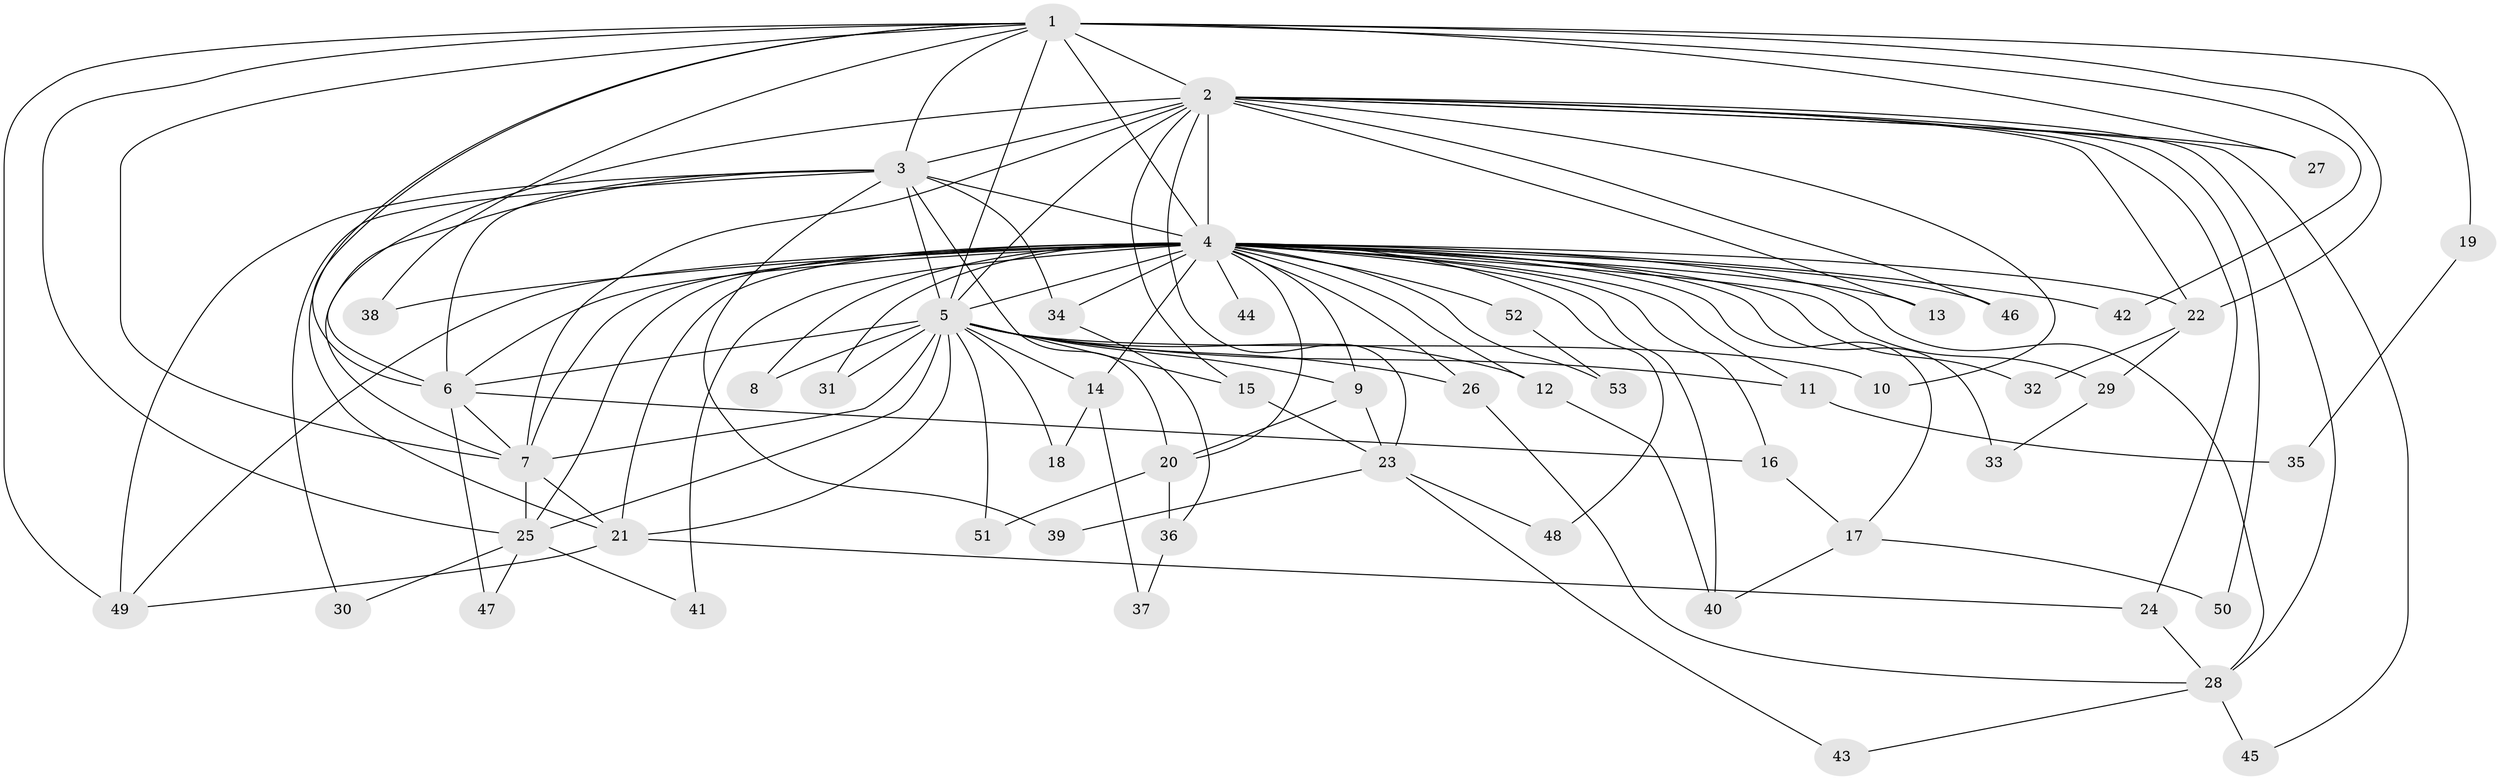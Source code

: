 // original degree distribution, {32: 0.009433962264150943, 21: 0.018867924528301886, 16: 0.009433962264150943, 30: 0.009433962264150943, 17: 0.009433962264150943, 18: 0.018867924528301886, 14: 0.009433962264150943, 29: 0.009433962264150943, 3: 0.27358490566037735, 4: 0.04716981132075472, 2: 0.5094339622641509, 5: 0.04716981132075472, 6: 0.02830188679245283}
// Generated by graph-tools (version 1.1) at 2025/35/03/09/25 02:35:03]
// undirected, 53 vertices, 122 edges
graph export_dot {
graph [start="1"]
  node [color=gray90,style=filled];
  1;
  2;
  3;
  4;
  5;
  6;
  7;
  8;
  9;
  10;
  11;
  12;
  13;
  14;
  15;
  16;
  17;
  18;
  19;
  20;
  21;
  22;
  23;
  24;
  25;
  26;
  27;
  28;
  29;
  30;
  31;
  32;
  33;
  34;
  35;
  36;
  37;
  38;
  39;
  40;
  41;
  42;
  43;
  44;
  45;
  46;
  47;
  48;
  49;
  50;
  51;
  52;
  53;
  1 -- 2 [weight=2.0];
  1 -- 3 [weight=3.0];
  1 -- 4 [weight=21.0];
  1 -- 5 [weight=4.0];
  1 -- 6 [weight=2.0];
  1 -- 7 [weight=2.0];
  1 -- 19 [weight=1.0];
  1 -- 21 [weight=1.0];
  1 -- 22 [weight=2.0];
  1 -- 25 [weight=1.0];
  1 -- 27 [weight=2.0];
  1 -- 38 [weight=2.0];
  1 -- 42 [weight=1.0];
  1 -- 49 [weight=1.0];
  2 -- 3 [weight=2.0];
  2 -- 4 [weight=3.0];
  2 -- 5 [weight=2.0];
  2 -- 6 [weight=1.0];
  2 -- 7 [weight=1.0];
  2 -- 10 [weight=1.0];
  2 -- 13 [weight=1.0];
  2 -- 15 [weight=1.0];
  2 -- 22 [weight=1.0];
  2 -- 23 [weight=1.0];
  2 -- 24 [weight=1.0];
  2 -- 27 [weight=1.0];
  2 -- 28 [weight=1.0];
  2 -- 45 [weight=1.0];
  2 -- 46 [weight=1.0];
  2 -- 50 [weight=1.0];
  3 -- 4 [weight=2.0];
  3 -- 5 [weight=2.0];
  3 -- 6 [weight=1.0];
  3 -- 7 [weight=1.0];
  3 -- 20 [weight=1.0];
  3 -- 30 [weight=1.0];
  3 -- 34 [weight=1.0];
  3 -- 39 [weight=1.0];
  3 -- 49 [weight=1.0];
  4 -- 5 [weight=5.0];
  4 -- 6 [weight=3.0];
  4 -- 7 [weight=6.0];
  4 -- 8 [weight=2.0];
  4 -- 9 [weight=2.0];
  4 -- 11 [weight=1.0];
  4 -- 12 [weight=1.0];
  4 -- 13 [weight=2.0];
  4 -- 14 [weight=2.0];
  4 -- 16 [weight=2.0];
  4 -- 17 [weight=1.0];
  4 -- 20 [weight=3.0];
  4 -- 21 [weight=2.0];
  4 -- 22 [weight=2.0];
  4 -- 25 [weight=2.0];
  4 -- 26 [weight=1.0];
  4 -- 28 [weight=1.0];
  4 -- 29 [weight=4.0];
  4 -- 31 [weight=1.0];
  4 -- 32 [weight=1.0];
  4 -- 33 [weight=2.0];
  4 -- 34 [weight=1.0];
  4 -- 38 [weight=1.0];
  4 -- 40 [weight=2.0];
  4 -- 41 [weight=3.0];
  4 -- 42 [weight=1.0];
  4 -- 44 [weight=1.0];
  4 -- 46 [weight=1.0];
  4 -- 48 [weight=1.0];
  4 -- 49 [weight=1.0];
  4 -- 52 [weight=1.0];
  4 -- 53 [weight=1.0];
  5 -- 6 [weight=3.0];
  5 -- 7 [weight=2.0];
  5 -- 8 [weight=1.0];
  5 -- 9 [weight=1.0];
  5 -- 10 [weight=1.0];
  5 -- 11 [weight=1.0];
  5 -- 12 [weight=1.0];
  5 -- 14 [weight=1.0];
  5 -- 15 [weight=1.0];
  5 -- 18 [weight=1.0];
  5 -- 21 [weight=1.0];
  5 -- 25 [weight=1.0];
  5 -- 26 [weight=1.0];
  5 -- 31 [weight=1.0];
  5 -- 51 [weight=1.0];
  6 -- 7 [weight=2.0];
  6 -- 16 [weight=1.0];
  6 -- 47 [weight=1.0];
  7 -- 21 [weight=1.0];
  7 -- 25 [weight=6.0];
  9 -- 20 [weight=1.0];
  9 -- 23 [weight=1.0];
  11 -- 35 [weight=1.0];
  12 -- 40 [weight=1.0];
  14 -- 18 [weight=1.0];
  14 -- 37 [weight=1.0];
  15 -- 23 [weight=1.0];
  16 -- 17 [weight=1.0];
  17 -- 40 [weight=1.0];
  17 -- 50 [weight=1.0];
  19 -- 35 [weight=1.0];
  20 -- 36 [weight=1.0];
  20 -- 51 [weight=1.0];
  21 -- 24 [weight=1.0];
  21 -- 49 [weight=1.0];
  22 -- 29 [weight=1.0];
  22 -- 32 [weight=1.0];
  23 -- 39 [weight=1.0];
  23 -- 43 [weight=1.0];
  23 -- 48 [weight=1.0];
  24 -- 28 [weight=1.0];
  25 -- 30 [weight=1.0];
  25 -- 41 [weight=2.0];
  25 -- 47 [weight=1.0];
  26 -- 28 [weight=1.0];
  28 -- 43 [weight=1.0];
  28 -- 45 [weight=1.0];
  29 -- 33 [weight=1.0];
  34 -- 36 [weight=1.0];
  36 -- 37 [weight=1.0];
  52 -- 53 [weight=1.0];
}
